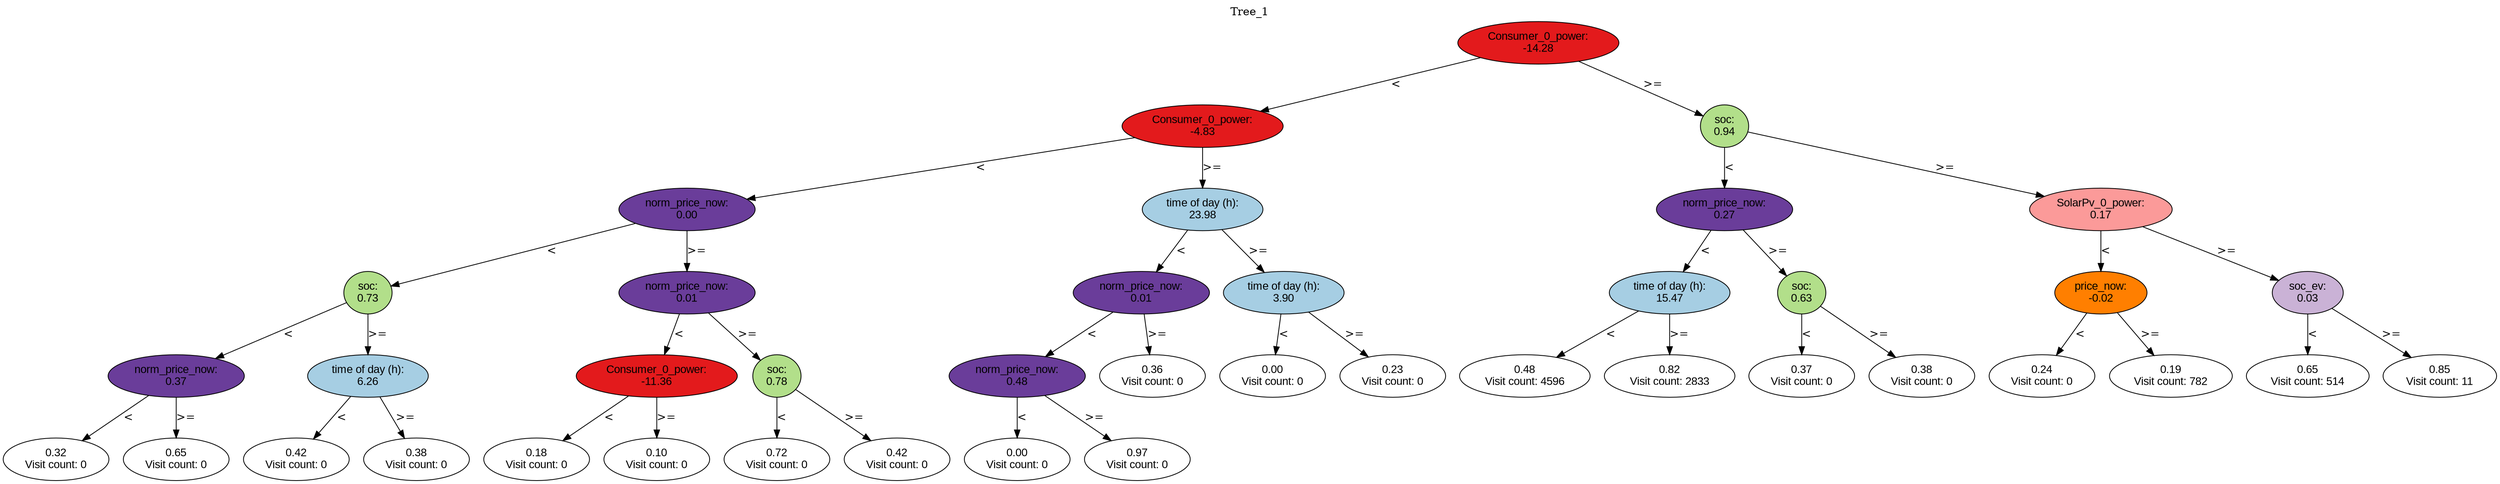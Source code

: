 digraph BST {
    node [fontname="Arial" style=filled colorscheme=paired12];
    0 [ label = "Consumer_0_power:
-14.28" fillcolor=6];
    1 [ label = "Consumer_0_power:
-4.83" fillcolor=6];
    2 [ label = "norm_price_now:
0.00" fillcolor=10];
    3 [ label = "soc:
0.73" fillcolor=3];
    4 [ label = "norm_price_now:
0.37" fillcolor=10];
    5 [ label = "0.32
Visit count: 0" fillcolor=white];
    6 [ label = "0.65
Visit count: 0" fillcolor=white];
    7 [ label = "time of day (h):
6.26" fillcolor=1];
    8 [ label = "0.42
Visit count: 0" fillcolor=white];
    9 [ label = "0.38
Visit count: 0" fillcolor=white];
    10 [ label = "norm_price_now:
0.01" fillcolor=10];
    11 [ label = "Consumer_0_power:
-11.36" fillcolor=6];
    12 [ label = "0.18
Visit count: 0" fillcolor=white];
    13 [ label = "0.10
Visit count: 0" fillcolor=white];
    14 [ label = "soc:
0.78" fillcolor=3];
    15 [ label = "0.72
Visit count: 0" fillcolor=white];
    16 [ label = "0.42
Visit count: 0" fillcolor=white];
    17 [ label = "time of day (h):
23.98" fillcolor=1];
    18 [ label = "norm_price_now:
0.01" fillcolor=10];
    19 [ label = "norm_price_now:
0.48" fillcolor=10];
    20 [ label = "0.00
Visit count: 0" fillcolor=white];
    21 [ label = "0.97
Visit count: 0" fillcolor=white];
    22 [ label = "0.36
Visit count: 0" fillcolor=white];
    23 [ label = "time of day (h):
3.90" fillcolor=1];
    24 [ label = "0.00
Visit count: 0" fillcolor=white];
    25 [ label = "0.23
Visit count: 0" fillcolor=white];
    26 [ label = "soc:
0.94" fillcolor=3];
    27 [ label = "norm_price_now:
0.27" fillcolor=10];
    28 [ label = "time of day (h):
15.47" fillcolor=1];
    29 [ label = "0.48
Visit count: 4596" fillcolor=white];
    30 [ label = "0.82
Visit count: 2833" fillcolor=white];
    31 [ label = "soc:
0.63" fillcolor=3];
    32 [ label = "0.37
Visit count: 0" fillcolor=white];
    33 [ label = "0.38
Visit count: 0" fillcolor=white];
    34 [ label = "SolarPv_0_power:
0.17" fillcolor=5];
    35 [ label = "price_now:
-0.02" fillcolor=8];
    36 [ label = "0.24
Visit count: 0" fillcolor=white];
    37 [ label = "0.19
Visit count: 782" fillcolor=white];
    38 [ label = "soc_ev:
0.03" fillcolor=9];
    39 [ label = "0.65
Visit count: 514" fillcolor=white];
    40 [ label = "0.85
Visit count: 11" fillcolor=white];

    0  -> 1[ label = "<"];
    0  -> 26[ label = ">="];
    1  -> 2[ label = "<"];
    1  -> 17[ label = ">="];
    2  -> 3[ label = "<"];
    2  -> 10[ label = ">="];
    3  -> 4[ label = "<"];
    3  -> 7[ label = ">="];
    4  -> 5[ label = "<"];
    4  -> 6[ label = ">="];
    7  -> 8[ label = "<"];
    7  -> 9[ label = ">="];
    10  -> 11[ label = "<"];
    10  -> 14[ label = ">="];
    11  -> 12[ label = "<"];
    11  -> 13[ label = ">="];
    14  -> 15[ label = "<"];
    14  -> 16[ label = ">="];
    17  -> 18[ label = "<"];
    17  -> 23[ label = ">="];
    18  -> 19[ label = "<"];
    18  -> 22[ label = ">="];
    19  -> 20[ label = "<"];
    19  -> 21[ label = ">="];
    23  -> 24[ label = "<"];
    23  -> 25[ label = ">="];
    26  -> 27[ label = "<"];
    26  -> 34[ label = ">="];
    27  -> 28[ label = "<"];
    27  -> 31[ label = ">="];
    28  -> 29[ label = "<"];
    28  -> 30[ label = ">="];
    31  -> 32[ label = "<"];
    31  -> 33[ label = ">="];
    34  -> 35[ label = "<"];
    34  -> 38[ label = ">="];
    35  -> 36[ label = "<"];
    35  -> 37[ label = ">="];
    38  -> 39[ label = "<"];
    38  -> 40[ label = ">="];

    labelloc="t";
    label="Tree_1";
}